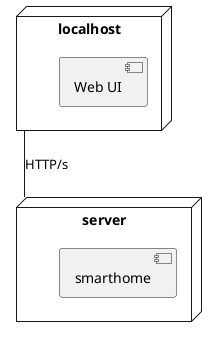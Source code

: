 @startuml


node "localhost" {
[Web UI]
}

node "server" {
[smarthome]
}

localhost -- server : HTTP/s
@enduml